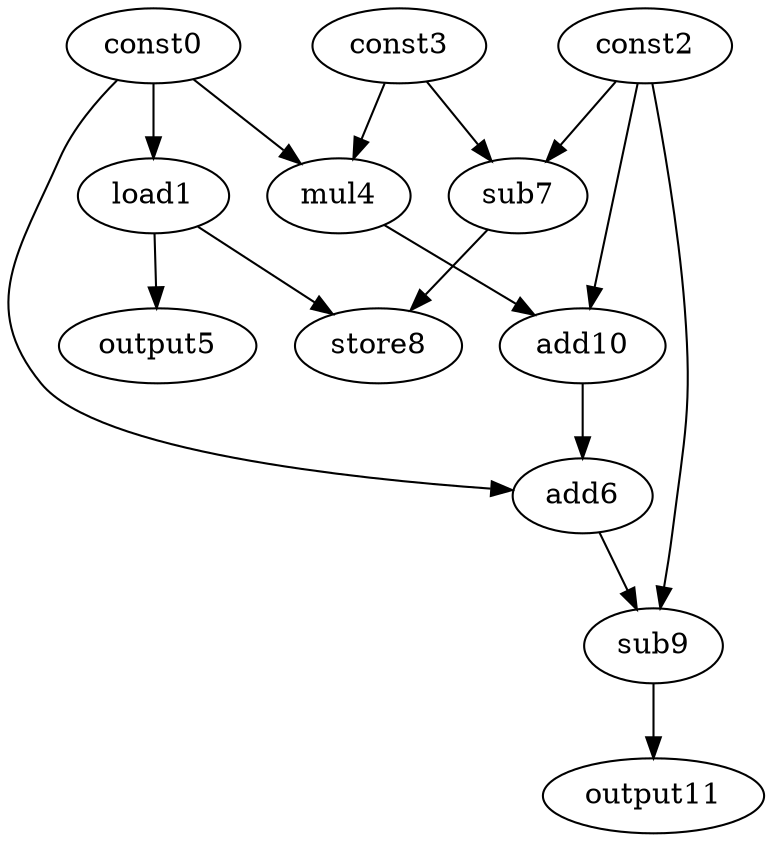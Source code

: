 digraph G { 
const0[opcode=const]; 
load1[opcode=load]; 
const2[opcode=const]; 
const3[opcode=const]; 
mul4[opcode=mul]; 
output5[opcode=output]; 
add6[opcode=add]; 
sub7[opcode=sub]; 
store8[opcode=store]; 
sub9[opcode=sub]; 
add10[opcode=add]; 
output11[opcode=output]; 
const0->load1[operand=0];
const0->mul4[operand=0];
const3->mul4[operand=1];
const2->sub7[operand=0];
const3->sub7[operand=1];
load1->output5[operand=0];
load1->store8[operand=0];
sub7->store8[operand=1];
const2->add10[operand=0];
mul4->add10[operand=1];
const0->add6[operand=0];
add10->add6[operand=1];
const2->sub9[operand=0];
add6->sub9[operand=1];
sub9->output11[operand=0];
}
